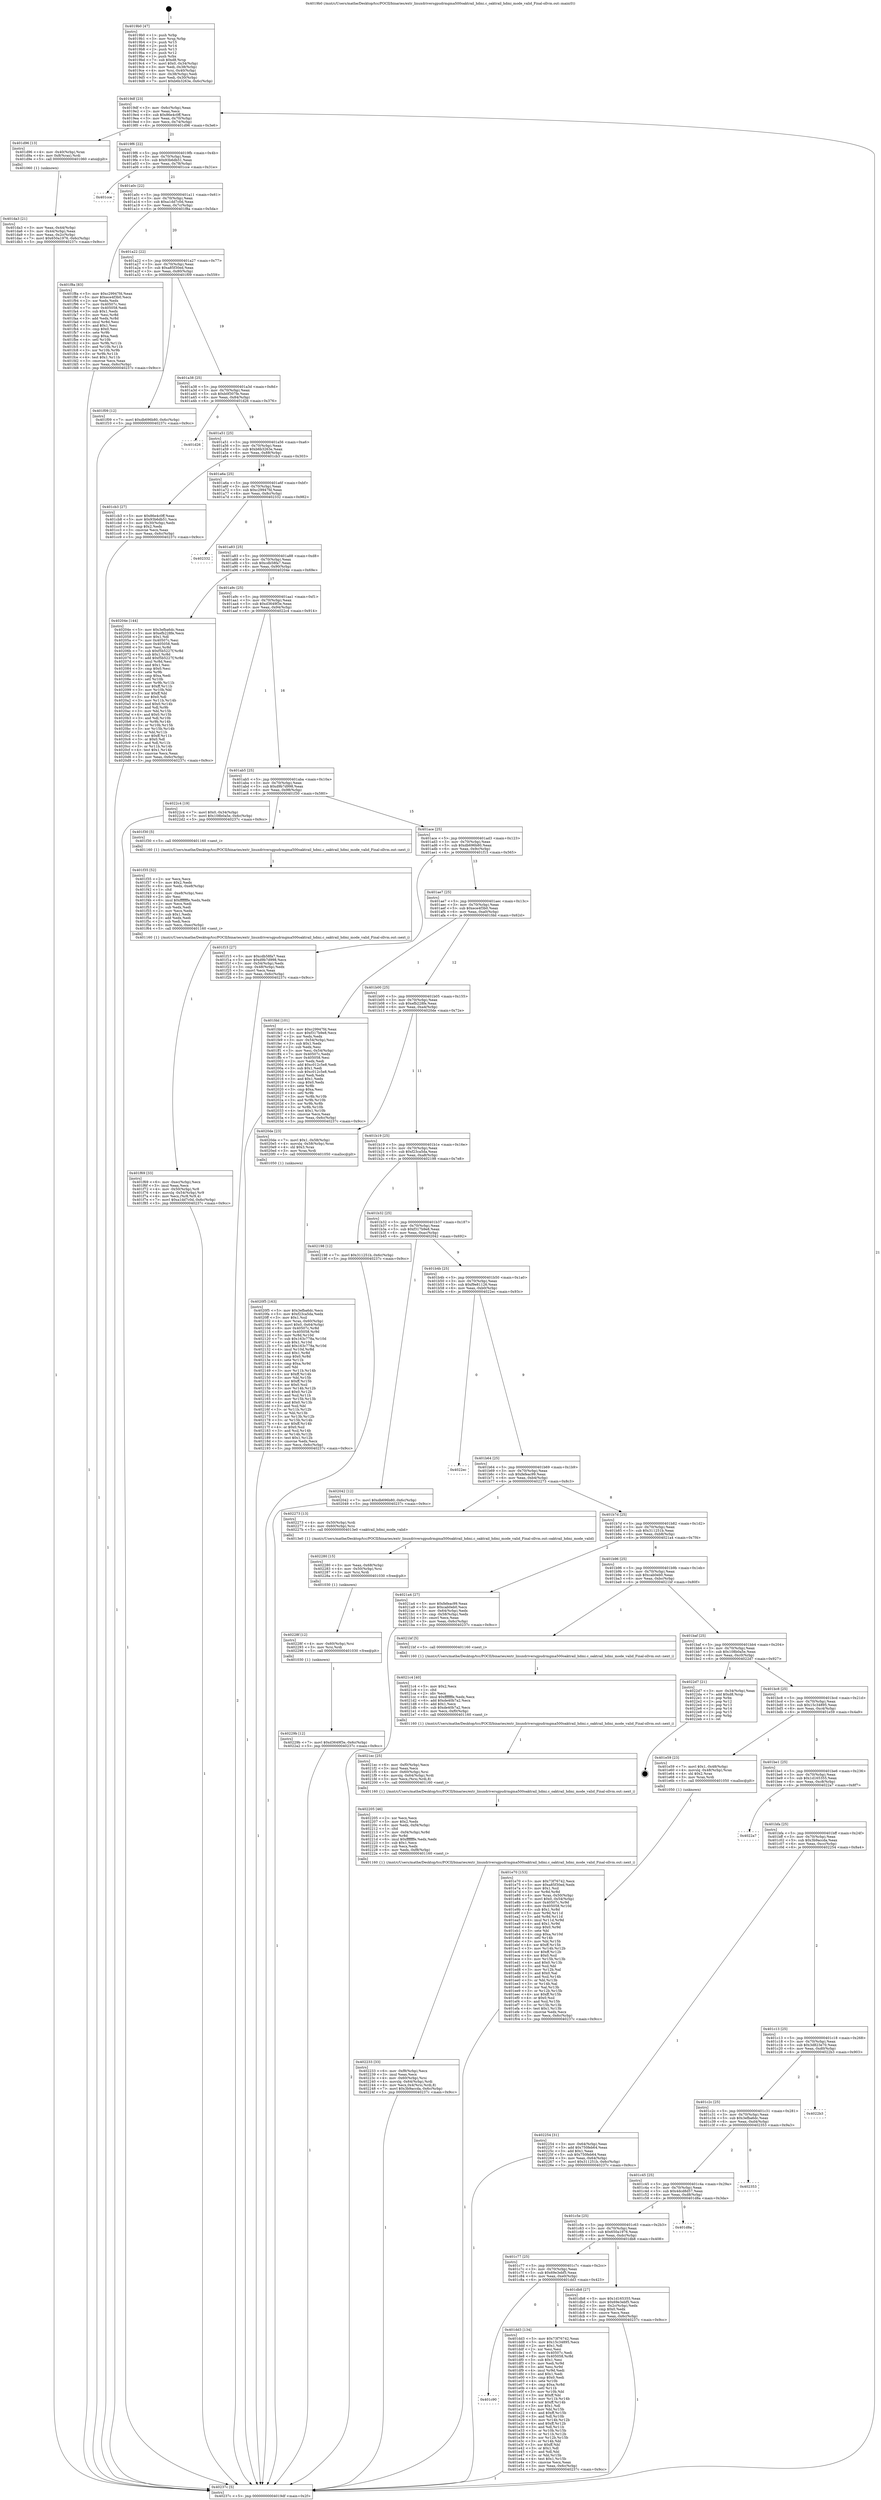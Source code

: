 digraph "0x4019b0" {
  label = "0x4019b0 (/mnt/c/Users/mathe/Desktop/tcc/POCII/binaries/extr_linuxdriversgpudrmgma500oaktrail_hdmi.c_oaktrail_hdmi_mode_valid_Final-ollvm.out::main(0))"
  labelloc = "t"
  node[shape=record]

  Entry [label="",width=0.3,height=0.3,shape=circle,fillcolor=black,style=filled]
  "0x4019df" [label="{
     0x4019df [23]\l
     | [instrs]\l
     &nbsp;&nbsp;0x4019df \<+3\>: mov -0x6c(%rbp),%eax\l
     &nbsp;&nbsp;0x4019e2 \<+2\>: mov %eax,%ecx\l
     &nbsp;&nbsp;0x4019e4 \<+6\>: sub $0x86e4c0ff,%ecx\l
     &nbsp;&nbsp;0x4019ea \<+3\>: mov %eax,-0x70(%rbp)\l
     &nbsp;&nbsp;0x4019ed \<+3\>: mov %ecx,-0x74(%rbp)\l
     &nbsp;&nbsp;0x4019f0 \<+6\>: je 0000000000401d96 \<main+0x3e6\>\l
  }"]
  "0x401d96" [label="{
     0x401d96 [13]\l
     | [instrs]\l
     &nbsp;&nbsp;0x401d96 \<+4\>: mov -0x40(%rbp),%rax\l
     &nbsp;&nbsp;0x401d9a \<+4\>: mov 0x8(%rax),%rdi\l
     &nbsp;&nbsp;0x401d9e \<+5\>: call 0000000000401060 \<atoi@plt\>\l
     | [calls]\l
     &nbsp;&nbsp;0x401060 \{1\} (unknown)\l
  }"]
  "0x4019f6" [label="{
     0x4019f6 [22]\l
     | [instrs]\l
     &nbsp;&nbsp;0x4019f6 \<+5\>: jmp 00000000004019fb \<main+0x4b\>\l
     &nbsp;&nbsp;0x4019fb \<+3\>: mov -0x70(%rbp),%eax\l
     &nbsp;&nbsp;0x4019fe \<+5\>: sub $0x93b6db51,%eax\l
     &nbsp;&nbsp;0x401a03 \<+3\>: mov %eax,-0x78(%rbp)\l
     &nbsp;&nbsp;0x401a06 \<+6\>: je 0000000000401cce \<main+0x31e\>\l
  }"]
  Exit [label="",width=0.3,height=0.3,shape=circle,fillcolor=black,style=filled,peripheries=2]
  "0x401cce" [label="{
     0x401cce\l
  }", style=dashed]
  "0x401a0c" [label="{
     0x401a0c [22]\l
     | [instrs]\l
     &nbsp;&nbsp;0x401a0c \<+5\>: jmp 0000000000401a11 \<main+0x61\>\l
     &nbsp;&nbsp;0x401a11 \<+3\>: mov -0x70(%rbp),%eax\l
     &nbsp;&nbsp;0x401a14 \<+5\>: sub $0xa1dd7c0d,%eax\l
     &nbsp;&nbsp;0x401a19 \<+3\>: mov %eax,-0x7c(%rbp)\l
     &nbsp;&nbsp;0x401a1c \<+6\>: je 0000000000401f8a \<main+0x5da\>\l
  }"]
  "0x40229b" [label="{
     0x40229b [12]\l
     | [instrs]\l
     &nbsp;&nbsp;0x40229b \<+7\>: movl $0xd3649f3e,-0x6c(%rbp)\l
     &nbsp;&nbsp;0x4022a2 \<+5\>: jmp 000000000040237c \<main+0x9cc\>\l
  }"]
  "0x401f8a" [label="{
     0x401f8a [83]\l
     | [instrs]\l
     &nbsp;&nbsp;0x401f8a \<+5\>: mov $0xc29947fd,%eax\l
     &nbsp;&nbsp;0x401f8f \<+5\>: mov $0xece4f3b0,%ecx\l
     &nbsp;&nbsp;0x401f94 \<+2\>: xor %edx,%edx\l
     &nbsp;&nbsp;0x401f96 \<+7\>: mov 0x40507c,%esi\l
     &nbsp;&nbsp;0x401f9d \<+7\>: mov 0x405058,%edi\l
     &nbsp;&nbsp;0x401fa4 \<+3\>: sub $0x1,%edx\l
     &nbsp;&nbsp;0x401fa7 \<+3\>: mov %esi,%r8d\l
     &nbsp;&nbsp;0x401faa \<+3\>: add %edx,%r8d\l
     &nbsp;&nbsp;0x401fad \<+4\>: imul %r8d,%esi\l
     &nbsp;&nbsp;0x401fb1 \<+3\>: and $0x1,%esi\l
     &nbsp;&nbsp;0x401fb4 \<+3\>: cmp $0x0,%esi\l
     &nbsp;&nbsp;0x401fb7 \<+4\>: sete %r9b\l
     &nbsp;&nbsp;0x401fbb \<+3\>: cmp $0xa,%edi\l
     &nbsp;&nbsp;0x401fbe \<+4\>: setl %r10b\l
     &nbsp;&nbsp;0x401fc2 \<+3\>: mov %r9b,%r11b\l
     &nbsp;&nbsp;0x401fc5 \<+3\>: and %r10b,%r11b\l
     &nbsp;&nbsp;0x401fc8 \<+3\>: xor %r10b,%r9b\l
     &nbsp;&nbsp;0x401fcb \<+3\>: or %r9b,%r11b\l
     &nbsp;&nbsp;0x401fce \<+4\>: test $0x1,%r11b\l
     &nbsp;&nbsp;0x401fd2 \<+3\>: cmovne %ecx,%eax\l
     &nbsp;&nbsp;0x401fd5 \<+3\>: mov %eax,-0x6c(%rbp)\l
     &nbsp;&nbsp;0x401fd8 \<+5\>: jmp 000000000040237c \<main+0x9cc\>\l
  }"]
  "0x401a22" [label="{
     0x401a22 [22]\l
     | [instrs]\l
     &nbsp;&nbsp;0x401a22 \<+5\>: jmp 0000000000401a27 \<main+0x77\>\l
     &nbsp;&nbsp;0x401a27 \<+3\>: mov -0x70(%rbp),%eax\l
     &nbsp;&nbsp;0x401a2a \<+5\>: sub $0xa85f30ed,%eax\l
     &nbsp;&nbsp;0x401a2f \<+3\>: mov %eax,-0x80(%rbp)\l
     &nbsp;&nbsp;0x401a32 \<+6\>: je 0000000000401f09 \<main+0x559\>\l
  }"]
  "0x40228f" [label="{
     0x40228f [12]\l
     | [instrs]\l
     &nbsp;&nbsp;0x40228f \<+4\>: mov -0x60(%rbp),%rsi\l
     &nbsp;&nbsp;0x402293 \<+3\>: mov %rsi,%rdi\l
     &nbsp;&nbsp;0x402296 \<+5\>: call 0000000000401030 \<free@plt\>\l
     | [calls]\l
     &nbsp;&nbsp;0x401030 \{1\} (unknown)\l
  }"]
  "0x401f09" [label="{
     0x401f09 [12]\l
     | [instrs]\l
     &nbsp;&nbsp;0x401f09 \<+7\>: movl $0xdb696b80,-0x6c(%rbp)\l
     &nbsp;&nbsp;0x401f10 \<+5\>: jmp 000000000040237c \<main+0x9cc\>\l
  }"]
  "0x401a38" [label="{
     0x401a38 [25]\l
     | [instrs]\l
     &nbsp;&nbsp;0x401a38 \<+5\>: jmp 0000000000401a3d \<main+0x8d\>\l
     &nbsp;&nbsp;0x401a3d \<+3\>: mov -0x70(%rbp),%eax\l
     &nbsp;&nbsp;0x401a40 \<+5\>: sub $0xb0f307fe,%eax\l
     &nbsp;&nbsp;0x401a45 \<+6\>: mov %eax,-0x84(%rbp)\l
     &nbsp;&nbsp;0x401a4b \<+6\>: je 0000000000401d26 \<main+0x376\>\l
  }"]
  "0x402280" [label="{
     0x402280 [15]\l
     | [instrs]\l
     &nbsp;&nbsp;0x402280 \<+3\>: mov %eax,-0x68(%rbp)\l
     &nbsp;&nbsp;0x402283 \<+4\>: mov -0x50(%rbp),%rsi\l
     &nbsp;&nbsp;0x402287 \<+3\>: mov %rsi,%rdi\l
     &nbsp;&nbsp;0x40228a \<+5\>: call 0000000000401030 \<free@plt\>\l
     | [calls]\l
     &nbsp;&nbsp;0x401030 \{1\} (unknown)\l
  }"]
  "0x401d26" [label="{
     0x401d26\l
  }", style=dashed]
  "0x401a51" [label="{
     0x401a51 [25]\l
     | [instrs]\l
     &nbsp;&nbsp;0x401a51 \<+5\>: jmp 0000000000401a56 \<main+0xa6\>\l
     &nbsp;&nbsp;0x401a56 \<+3\>: mov -0x70(%rbp),%eax\l
     &nbsp;&nbsp;0x401a59 \<+5\>: sub $0xb6b3263e,%eax\l
     &nbsp;&nbsp;0x401a5e \<+6\>: mov %eax,-0x88(%rbp)\l
     &nbsp;&nbsp;0x401a64 \<+6\>: je 0000000000401cb3 \<main+0x303\>\l
  }"]
  "0x402233" [label="{
     0x402233 [33]\l
     | [instrs]\l
     &nbsp;&nbsp;0x402233 \<+6\>: mov -0xf8(%rbp),%ecx\l
     &nbsp;&nbsp;0x402239 \<+3\>: imul %eax,%ecx\l
     &nbsp;&nbsp;0x40223c \<+4\>: mov -0x60(%rbp),%rsi\l
     &nbsp;&nbsp;0x402240 \<+4\>: movslq -0x64(%rbp),%rdi\l
     &nbsp;&nbsp;0x402244 \<+4\>: mov %ecx,0x4(%rsi,%rdi,8)\l
     &nbsp;&nbsp;0x402248 \<+7\>: movl $0x3b9accda,-0x6c(%rbp)\l
     &nbsp;&nbsp;0x40224f \<+5\>: jmp 000000000040237c \<main+0x9cc\>\l
  }"]
  "0x401cb3" [label="{
     0x401cb3 [27]\l
     | [instrs]\l
     &nbsp;&nbsp;0x401cb3 \<+5\>: mov $0x86e4c0ff,%eax\l
     &nbsp;&nbsp;0x401cb8 \<+5\>: mov $0x93b6db51,%ecx\l
     &nbsp;&nbsp;0x401cbd \<+3\>: mov -0x30(%rbp),%edx\l
     &nbsp;&nbsp;0x401cc0 \<+3\>: cmp $0x2,%edx\l
     &nbsp;&nbsp;0x401cc3 \<+3\>: cmovne %ecx,%eax\l
     &nbsp;&nbsp;0x401cc6 \<+3\>: mov %eax,-0x6c(%rbp)\l
     &nbsp;&nbsp;0x401cc9 \<+5\>: jmp 000000000040237c \<main+0x9cc\>\l
  }"]
  "0x401a6a" [label="{
     0x401a6a [25]\l
     | [instrs]\l
     &nbsp;&nbsp;0x401a6a \<+5\>: jmp 0000000000401a6f \<main+0xbf\>\l
     &nbsp;&nbsp;0x401a6f \<+3\>: mov -0x70(%rbp),%eax\l
     &nbsp;&nbsp;0x401a72 \<+5\>: sub $0xc29947fd,%eax\l
     &nbsp;&nbsp;0x401a77 \<+6\>: mov %eax,-0x8c(%rbp)\l
     &nbsp;&nbsp;0x401a7d \<+6\>: je 0000000000402332 \<main+0x982\>\l
  }"]
  "0x40237c" [label="{
     0x40237c [5]\l
     | [instrs]\l
     &nbsp;&nbsp;0x40237c \<+5\>: jmp 00000000004019df \<main+0x2f\>\l
  }"]
  "0x4019b0" [label="{
     0x4019b0 [47]\l
     | [instrs]\l
     &nbsp;&nbsp;0x4019b0 \<+1\>: push %rbp\l
     &nbsp;&nbsp;0x4019b1 \<+3\>: mov %rsp,%rbp\l
     &nbsp;&nbsp;0x4019b4 \<+2\>: push %r15\l
     &nbsp;&nbsp;0x4019b6 \<+2\>: push %r14\l
     &nbsp;&nbsp;0x4019b8 \<+2\>: push %r13\l
     &nbsp;&nbsp;0x4019ba \<+2\>: push %r12\l
     &nbsp;&nbsp;0x4019bc \<+1\>: push %rbx\l
     &nbsp;&nbsp;0x4019bd \<+7\>: sub $0xd8,%rsp\l
     &nbsp;&nbsp;0x4019c4 \<+7\>: movl $0x0,-0x34(%rbp)\l
     &nbsp;&nbsp;0x4019cb \<+3\>: mov %edi,-0x38(%rbp)\l
     &nbsp;&nbsp;0x4019ce \<+4\>: mov %rsi,-0x40(%rbp)\l
     &nbsp;&nbsp;0x4019d2 \<+3\>: mov -0x38(%rbp),%edi\l
     &nbsp;&nbsp;0x4019d5 \<+3\>: mov %edi,-0x30(%rbp)\l
     &nbsp;&nbsp;0x4019d8 \<+7\>: movl $0xb6b3263e,-0x6c(%rbp)\l
  }"]
  "0x401da3" [label="{
     0x401da3 [21]\l
     | [instrs]\l
     &nbsp;&nbsp;0x401da3 \<+3\>: mov %eax,-0x44(%rbp)\l
     &nbsp;&nbsp;0x401da6 \<+3\>: mov -0x44(%rbp),%eax\l
     &nbsp;&nbsp;0x401da9 \<+3\>: mov %eax,-0x2c(%rbp)\l
     &nbsp;&nbsp;0x401dac \<+7\>: movl $0x650a1976,-0x6c(%rbp)\l
     &nbsp;&nbsp;0x401db3 \<+5\>: jmp 000000000040237c \<main+0x9cc\>\l
  }"]
  "0x402205" [label="{
     0x402205 [46]\l
     | [instrs]\l
     &nbsp;&nbsp;0x402205 \<+2\>: xor %ecx,%ecx\l
     &nbsp;&nbsp;0x402207 \<+5\>: mov $0x2,%edx\l
     &nbsp;&nbsp;0x40220c \<+6\>: mov %edx,-0xf4(%rbp)\l
     &nbsp;&nbsp;0x402212 \<+1\>: cltd\l
     &nbsp;&nbsp;0x402213 \<+7\>: mov -0xf4(%rbp),%r8d\l
     &nbsp;&nbsp;0x40221a \<+3\>: idiv %r8d\l
     &nbsp;&nbsp;0x40221d \<+6\>: imul $0xfffffffe,%edx,%edx\l
     &nbsp;&nbsp;0x402223 \<+3\>: sub $0x1,%ecx\l
     &nbsp;&nbsp;0x402226 \<+2\>: sub %ecx,%edx\l
     &nbsp;&nbsp;0x402228 \<+6\>: mov %edx,-0xf8(%rbp)\l
     &nbsp;&nbsp;0x40222e \<+5\>: call 0000000000401160 \<next_i\>\l
     | [calls]\l
     &nbsp;&nbsp;0x401160 \{1\} (/mnt/c/Users/mathe/Desktop/tcc/POCII/binaries/extr_linuxdriversgpudrmgma500oaktrail_hdmi.c_oaktrail_hdmi_mode_valid_Final-ollvm.out::next_i)\l
  }"]
  "0x402332" [label="{
     0x402332\l
  }", style=dashed]
  "0x401a83" [label="{
     0x401a83 [25]\l
     | [instrs]\l
     &nbsp;&nbsp;0x401a83 \<+5\>: jmp 0000000000401a88 \<main+0xd8\>\l
     &nbsp;&nbsp;0x401a88 \<+3\>: mov -0x70(%rbp),%eax\l
     &nbsp;&nbsp;0x401a8b \<+5\>: sub $0xcdb58fa7,%eax\l
     &nbsp;&nbsp;0x401a90 \<+6\>: mov %eax,-0x90(%rbp)\l
     &nbsp;&nbsp;0x401a96 \<+6\>: je 000000000040204e \<main+0x69e\>\l
  }"]
  "0x4021ec" [label="{
     0x4021ec [25]\l
     | [instrs]\l
     &nbsp;&nbsp;0x4021ec \<+6\>: mov -0xf0(%rbp),%ecx\l
     &nbsp;&nbsp;0x4021f2 \<+3\>: imul %eax,%ecx\l
     &nbsp;&nbsp;0x4021f5 \<+4\>: mov -0x60(%rbp),%rsi\l
     &nbsp;&nbsp;0x4021f9 \<+4\>: movslq -0x64(%rbp),%rdi\l
     &nbsp;&nbsp;0x4021fd \<+3\>: mov %ecx,(%rsi,%rdi,8)\l
     &nbsp;&nbsp;0x402200 \<+5\>: call 0000000000401160 \<next_i\>\l
     | [calls]\l
     &nbsp;&nbsp;0x401160 \{1\} (/mnt/c/Users/mathe/Desktop/tcc/POCII/binaries/extr_linuxdriversgpudrmgma500oaktrail_hdmi.c_oaktrail_hdmi_mode_valid_Final-ollvm.out::next_i)\l
  }"]
  "0x40204e" [label="{
     0x40204e [144]\l
     | [instrs]\l
     &nbsp;&nbsp;0x40204e \<+5\>: mov $0x3efba6dc,%eax\l
     &nbsp;&nbsp;0x402053 \<+5\>: mov $0xefb228fe,%ecx\l
     &nbsp;&nbsp;0x402058 \<+2\>: mov $0x1,%dl\l
     &nbsp;&nbsp;0x40205a \<+7\>: mov 0x40507c,%esi\l
     &nbsp;&nbsp;0x402061 \<+7\>: mov 0x405058,%edi\l
     &nbsp;&nbsp;0x402068 \<+3\>: mov %esi,%r8d\l
     &nbsp;&nbsp;0x40206b \<+7\>: sub $0xf5b5227f,%r8d\l
     &nbsp;&nbsp;0x402072 \<+4\>: sub $0x1,%r8d\l
     &nbsp;&nbsp;0x402076 \<+7\>: add $0xf5b5227f,%r8d\l
     &nbsp;&nbsp;0x40207d \<+4\>: imul %r8d,%esi\l
     &nbsp;&nbsp;0x402081 \<+3\>: and $0x1,%esi\l
     &nbsp;&nbsp;0x402084 \<+3\>: cmp $0x0,%esi\l
     &nbsp;&nbsp;0x402087 \<+4\>: sete %r9b\l
     &nbsp;&nbsp;0x40208b \<+3\>: cmp $0xa,%edi\l
     &nbsp;&nbsp;0x40208e \<+4\>: setl %r10b\l
     &nbsp;&nbsp;0x402092 \<+3\>: mov %r9b,%r11b\l
     &nbsp;&nbsp;0x402095 \<+4\>: xor $0xff,%r11b\l
     &nbsp;&nbsp;0x402099 \<+3\>: mov %r10b,%bl\l
     &nbsp;&nbsp;0x40209c \<+3\>: xor $0xff,%bl\l
     &nbsp;&nbsp;0x40209f \<+3\>: xor $0x0,%dl\l
     &nbsp;&nbsp;0x4020a2 \<+3\>: mov %r11b,%r14b\l
     &nbsp;&nbsp;0x4020a5 \<+4\>: and $0x0,%r14b\l
     &nbsp;&nbsp;0x4020a9 \<+3\>: and %dl,%r9b\l
     &nbsp;&nbsp;0x4020ac \<+3\>: mov %bl,%r15b\l
     &nbsp;&nbsp;0x4020af \<+4\>: and $0x0,%r15b\l
     &nbsp;&nbsp;0x4020b3 \<+3\>: and %dl,%r10b\l
     &nbsp;&nbsp;0x4020b6 \<+3\>: or %r9b,%r14b\l
     &nbsp;&nbsp;0x4020b9 \<+3\>: or %r10b,%r15b\l
     &nbsp;&nbsp;0x4020bc \<+3\>: xor %r15b,%r14b\l
     &nbsp;&nbsp;0x4020bf \<+3\>: or %bl,%r11b\l
     &nbsp;&nbsp;0x4020c2 \<+4\>: xor $0xff,%r11b\l
     &nbsp;&nbsp;0x4020c6 \<+3\>: or $0x0,%dl\l
     &nbsp;&nbsp;0x4020c9 \<+3\>: and %dl,%r11b\l
     &nbsp;&nbsp;0x4020cc \<+3\>: or %r11b,%r14b\l
     &nbsp;&nbsp;0x4020cf \<+4\>: test $0x1,%r14b\l
     &nbsp;&nbsp;0x4020d3 \<+3\>: cmovne %ecx,%eax\l
     &nbsp;&nbsp;0x4020d6 \<+3\>: mov %eax,-0x6c(%rbp)\l
     &nbsp;&nbsp;0x4020d9 \<+5\>: jmp 000000000040237c \<main+0x9cc\>\l
  }"]
  "0x401a9c" [label="{
     0x401a9c [25]\l
     | [instrs]\l
     &nbsp;&nbsp;0x401a9c \<+5\>: jmp 0000000000401aa1 \<main+0xf1\>\l
     &nbsp;&nbsp;0x401aa1 \<+3\>: mov -0x70(%rbp),%eax\l
     &nbsp;&nbsp;0x401aa4 \<+5\>: sub $0xd3649f3e,%eax\l
     &nbsp;&nbsp;0x401aa9 \<+6\>: mov %eax,-0x94(%rbp)\l
     &nbsp;&nbsp;0x401aaf \<+6\>: je 00000000004022c4 \<main+0x914\>\l
  }"]
  "0x4021c4" [label="{
     0x4021c4 [40]\l
     | [instrs]\l
     &nbsp;&nbsp;0x4021c4 \<+5\>: mov $0x2,%ecx\l
     &nbsp;&nbsp;0x4021c9 \<+1\>: cltd\l
     &nbsp;&nbsp;0x4021ca \<+2\>: idiv %ecx\l
     &nbsp;&nbsp;0x4021cc \<+6\>: imul $0xfffffffe,%edx,%ecx\l
     &nbsp;&nbsp;0x4021d2 \<+6\>: add $0xde40b7a2,%ecx\l
     &nbsp;&nbsp;0x4021d8 \<+3\>: add $0x1,%ecx\l
     &nbsp;&nbsp;0x4021db \<+6\>: sub $0xde40b7a2,%ecx\l
     &nbsp;&nbsp;0x4021e1 \<+6\>: mov %ecx,-0xf0(%rbp)\l
     &nbsp;&nbsp;0x4021e7 \<+5\>: call 0000000000401160 \<next_i\>\l
     | [calls]\l
     &nbsp;&nbsp;0x401160 \{1\} (/mnt/c/Users/mathe/Desktop/tcc/POCII/binaries/extr_linuxdriversgpudrmgma500oaktrail_hdmi.c_oaktrail_hdmi_mode_valid_Final-ollvm.out::next_i)\l
  }"]
  "0x4022c4" [label="{
     0x4022c4 [19]\l
     | [instrs]\l
     &nbsp;&nbsp;0x4022c4 \<+7\>: movl $0x0,-0x34(%rbp)\l
     &nbsp;&nbsp;0x4022cb \<+7\>: movl $0x108b0a5e,-0x6c(%rbp)\l
     &nbsp;&nbsp;0x4022d2 \<+5\>: jmp 000000000040237c \<main+0x9cc\>\l
  }"]
  "0x401ab5" [label="{
     0x401ab5 [25]\l
     | [instrs]\l
     &nbsp;&nbsp;0x401ab5 \<+5\>: jmp 0000000000401aba \<main+0x10a\>\l
     &nbsp;&nbsp;0x401aba \<+3\>: mov -0x70(%rbp),%eax\l
     &nbsp;&nbsp;0x401abd \<+5\>: sub $0xd9b7d998,%eax\l
     &nbsp;&nbsp;0x401ac2 \<+6\>: mov %eax,-0x98(%rbp)\l
     &nbsp;&nbsp;0x401ac8 \<+6\>: je 0000000000401f30 \<main+0x580\>\l
  }"]
  "0x4020f5" [label="{
     0x4020f5 [163]\l
     | [instrs]\l
     &nbsp;&nbsp;0x4020f5 \<+5\>: mov $0x3efba6dc,%ecx\l
     &nbsp;&nbsp;0x4020fa \<+5\>: mov $0xf23ca5da,%edx\l
     &nbsp;&nbsp;0x4020ff \<+3\>: mov $0x1,%sil\l
     &nbsp;&nbsp;0x402102 \<+4\>: mov %rax,-0x60(%rbp)\l
     &nbsp;&nbsp;0x402106 \<+7\>: movl $0x0,-0x64(%rbp)\l
     &nbsp;&nbsp;0x40210d \<+8\>: mov 0x40507c,%r8d\l
     &nbsp;&nbsp;0x402115 \<+8\>: mov 0x405058,%r9d\l
     &nbsp;&nbsp;0x40211d \<+3\>: mov %r8d,%r10d\l
     &nbsp;&nbsp;0x402120 \<+7\>: sub $0x163c778a,%r10d\l
     &nbsp;&nbsp;0x402127 \<+4\>: sub $0x1,%r10d\l
     &nbsp;&nbsp;0x40212b \<+7\>: add $0x163c778a,%r10d\l
     &nbsp;&nbsp;0x402132 \<+4\>: imul %r10d,%r8d\l
     &nbsp;&nbsp;0x402136 \<+4\>: and $0x1,%r8d\l
     &nbsp;&nbsp;0x40213a \<+4\>: cmp $0x0,%r8d\l
     &nbsp;&nbsp;0x40213e \<+4\>: sete %r11b\l
     &nbsp;&nbsp;0x402142 \<+4\>: cmp $0xa,%r9d\l
     &nbsp;&nbsp;0x402146 \<+3\>: setl %bl\l
     &nbsp;&nbsp;0x402149 \<+3\>: mov %r11b,%r14b\l
     &nbsp;&nbsp;0x40214c \<+4\>: xor $0xff,%r14b\l
     &nbsp;&nbsp;0x402150 \<+3\>: mov %bl,%r15b\l
     &nbsp;&nbsp;0x402153 \<+4\>: xor $0xff,%r15b\l
     &nbsp;&nbsp;0x402157 \<+4\>: xor $0x0,%sil\l
     &nbsp;&nbsp;0x40215b \<+3\>: mov %r14b,%r12b\l
     &nbsp;&nbsp;0x40215e \<+4\>: and $0x0,%r12b\l
     &nbsp;&nbsp;0x402162 \<+3\>: and %sil,%r11b\l
     &nbsp;&nbsp;0x402165 \<+3\>: mov %r15b,%r13b\l
     &nbsp;&nbsp;0x402168 \<+4\>: and $0x0,%r13b\l
     &nbsp;&nbsp;0x40216c \<+3\>: and %sil,%bl\l
     &nbsp;&nbsp;0x40216f \<+3\>: or %r11b,%r12b\l
     &nbsp;&nbsp;0x402172 \<+3\>: or %bl,%r13b\l
     &nbsp;&nbsp;0x402175 \<+3\>: xor %r13b,%r12b\l
     &nbsp;&nbsp;0x402178 \<+3\>: or %r15b,%r14b\l
     &nbsp;&nbsp;0x40217b \<+4\>: xor $0xff,%r14b\l
     &nbsp;&nbsp;0x40217f \<+4\>: or $0x0,%sil\l
     &nbsp;&nbsp;0x402183 \<+3\>: and %sil,%r14b\l
     &nbsp;&nbsp;0x402186 \<+3\>: or %r14b,%r12b\l
     &nbsp;&nbsp;0x402189 \<+4\>: test $0x1,%r12b\l
     &nbsp;&nbsp;0x40218d \<+3\>: cmovne %edx,%ecx\l
     &nbsp;&nbsp;0x402190 \<+3\>: mov %ecx,-0x6c(%rbp)\l
     &nbsp;&nbsp;0x402193 \<+5\>: jmp 000000000040237c \<main+0x9cc\>\l
  }"]
  "0x401f30" [label="{
     0x401f30 [5]\l
     | [instrs]\l
     &nbsp;&nbsp;0x401f30 \<+5\>: call 0000000000401160 \<next_i\>\l
     | [calls]\l
     &nbsp;&nbsp;0x401160 \{1\} (/mnt/c/Users/mathe/Desktop/tcc/POCII/binaries/extr_linuxdriversgpudrmgma500oaktrail_hdmi.c_oaktrail_hdmi_mode_valid_Final-ollvm.out::next_i)\l
  }"]
  "0x401ace" [label="{
     0x401ace [25]\l
     | [instrs]\l
     &nbsp;&nbsp;0x401ace \<+5\>: jmp 0000000000401ad3 \<main+0x123\>\l
     &nbsp;&nbsp;0x401ad3 \<+3\>: mov -0x70(%rbp),%eax\l
     &nbsp;&nbsp;0x401ad6 \<+5\>: sub $0xdb696b80,%eax\l
     &nbsp;&nbsp;0x401adb \<+6\>: mov %eax,-0x9c(%rbp)\l
     &nbsp;&nbsp;0x401ae1 \<+6\>: je 0000000000401f15 \<main+0x565\>\l
  }"]
  "0x401f69" [label="{
     0x401f69 [33]\l
     | [instrs]\l
     &nbsp;&nbsp;0x401f69 \<+6\>: mov -0xec(%rbp),%ecx\l
     &nbsp;&nbsp;0x401f6f \<+3\>: imul %eax,%ecx\l
     &nbsp;&nbsp;0x401f72 \<+4\>: mov -0x50(%rbp),%r8\l
     &nbsp;&nbsp;0x401f76 \<+4\>: movslq -0x54(%rbp),%r9\l
     &nbsp;&nbsp;0x401f7a \<+4\>: mov %ecx,(%r8,%r9,4)\l
     &nbsp;&nbsp;0x401f7e \<+7\>: movl $0xa1dd7c0d,-0x6c(%rbp)\l
     &nbsp;&nbsp;0x401f85 \<+5\>: jmp 000000000040237c \<main+0x9cc\>\l
  }"]
  "0x401f15" [label="{
     0x401f15 [27]\l
     | [instrs]\l
     &nbsp;&nbsp;0x401f15 \<+5\>: mov $0xcdb58fa7,%eax\l
     &nbsp;&nbsp;0x401f1a \<+5\>: mov $0xd9b7d998,%ecx\l
     &nbsp;&nbsp;0x401f1f \<+3\>: mov -0x54(%rbp),%edx\l
     &nbsp;&nbsp;0x401f22 \<+3\>: cmp -0x48(%rbp),%edx\l
     &nbsp;&nbsp;0x401f25 \<+3\>: cmovl %ecx,%eax\l
     &nbsp;&nbsp;0x401f28 \<+3\>: mov %eax,-0x6c(%rbp)\l
     &nbsp;&nbsp;0x401f2b \<+5\>: jmp 000000000040237c \<main+0x9cc\>\l
  }"]
  "0x401ae7" [label="{
     0x401ae7 [25]\l
     | [instrs]\l
     &nbsp;&nbsp;0x401ae7 \<+5\>: jmp 0000000000401aec \<main+0x13c\>\l
     &nbsp;&nbsp;0x401aec \<+3\>: mov -0x70(%rbp),%eax\l
     &nbsp;&nbsp;0x401aef \<+5\>: sub $0xece4f3b0,%eax\l
     &nbsp;&nbsp;0x401af4 \<+6\>: mov %eax,-0xa0(%rbp)\l
     &nbsp;&nbsp;0x401afa \<+6\>: je 0000000000401fdd \<main+0x62d\>\l
  }"]
  "0x401f35" [label="{
     0x401f35 [52]\l
     | [instrs]\l
     &nbsp;&nbsp;0x401f35 \<+2\>: xor %ecx,%ecx\l
     &nbsp;&nbsp;0x401f37 \<+5\>: mov $0x2,%edx\l
     &nbsp;&nbsp;0x401f3c \<+6\>: mov %edx,-0xe8(%rbp)\l
     &nbsp;&nbsp;0x401f42 \<+1\>: cltd\l
     &nbsp;&nbsp;0x401f43 \<+6\>: mov -0xe8(%rbp),%esi\l
     &nbsp;&nbsp;0x401f49 \<+2\>: idiv %esi\l
     &nbsp;&nbsp;0x401f4b \<+6\>: imul $0xfffffffe,%edx,%edx\l
     &nbsp;&nbsp;0x401f51 \<+2\>: mov %ecx,%edi\l
     &nbsp;&nbsp;0x401f53 \<+2\>: sub %edx,%edi\l
     &nbsp;&nbsp;0x401f55 \<+2\>: mov %ecx,%edx\l
     &nbsp;&nbsp;0x401f57 \<+3\>: sub $0x1,%edx\l
     &nbsp;&nbsp;0x401f5a \<+2\>: add %edx,%edi\l
     &nbsp;&nbsp;0x401f5c \<+2\>: sub %edi,%ecx\l
     &nbsp;&nbsp;0x401f5e \<+6\>: mov %ecx,-0xec(%rbp)\l
     &nbsp;&nbsp;0x401f64 \<+5\>: call 0000000000401160 \<next_i\>\l
     | [calls]\l
     &nbsp;&nbsp;0x401160 \{1\} (/mnt/c/Users/mathe/Desktop/tcc/POCII/binaries/extr_linuxdriversgpudrmgma500oaktrail_hdmi.c_oaktrail_hdmi_mode_valid_Final-ollvm.out::next_i)\l
  }"]
  "0x401fdd" [label="{
     0x401fdd [101]\l
     | [instrs]\l
     &nbsp;&nbsp;0x401fdd \<+5\>: mov $0xc29947fd,%eax\l
     &nbsp;&nbsp;0x401fe2 \<+5\>: mov $0xf317b9e8,%ecx\l
     &nbsp;&nbsp;0x401fe7 \<+2\>: xor %edx,%edx\l
     &nbsp;&nbsp;0x401fe9 \<+3\>: mov -0x54(%rbp),%esi\l
     &nbsp;&nbsp;0x401fec \<+3\>: sub $0x1,%edx\l
     &nbsp;&nbsp;0x401fef \<+2\>: sub %edx,%esi\l
     &nbsp;&nbsp;0x401ff1 \<+3\>: mov %esi,-0x54(%rbp)\l
     &nbsp;&nbsp;0x401ff4 \<+7\>: mov 0x40507c,%edx\l
     &nbsp;&nbsp;0x401ffb \<+7\>: mov 0x405058,%esi\l
     &nbsp;&nbsp;0x402002 \<+2\>: mov %edx,%edi\l
     &nbsp;&nbsp;0x402004 \<+6\>: add $0xc012c5e8,%edi\l
     &nbsp;&nbsp;0x40200a \<+3\>: sub $0x1,%edi\l
     &nbsp;&nbsp;0x40200d \<+6\>: sub $0xc012c5e8,%edi\l
     &nbsp;&nbsp;0x402013 \<+3\>: imul %edi,%edx\l
     &nbsp;&nbsp;0x402016 \<+3\>: and $0x1,%edx\l
     &nbsp;&nbsp;0x402019 \<+3\>: cmp $0x0,%edx\l
     &nbsp;&nbsp;0x40201c \<+4\>: sete %r8b\l
     &nbsp;&nbsp;0x402020 \<+3\>: cmp $0xa,%esi\l
     &nbsp;&nbsp;0x402023 \<+4\>: setl %r9b\l
     &nbsp;&nbsp;0x402027 \<+3\>: mov %r8b,%r10b\l
     &nbsp;&nbsp;0x40202a \<+3\>: and %r9b,%r10b\l
     &nbsp;&nbsp;0x40202d \<+3\>: xor %r9b,%r8b\l
     &nbsp;&nbsp;0x402030 \<+3\>: or %r8b,%r10b\l
     &nbsp;&nbsp;0x402033 \<+4\>: test $0x1,%r10b\l
     &nbsp;&nbsp;0x402037 \<+3\>: cmovne %ecx,%eax\l
     &nbsp;&nbsp;0x40203a \<+3\>: mov %eax,-0x6c(%rbp)\l
     &nbsp;&nbsp;0x40203d \<+5\>: jmp 000000000040237c \<main+0x9cc\>\l
  }"]
  "0x401b00" [label="{
     0x401b00 [25]\l
     | [instrs]\l
     &nbsp;&nbsp;0x401b00 \<+5\>: jmp 0000000000401b05 \<main+0x155\>\l
     &nbsp;&nbsp;0x401b05 \<+3\>: mov -0x70(%rbp),%eax\l
     &nbsp;&nbsp;0x401b08 \<+5\>: sub $0xefb228fe,%eax\l
     &nbsp;&nbsp;0x401b0d \<+6\>: mov %eax,-0xa4(%rbp)\l
     &nbsp;&nbsp;0x401b13 \<+6\>: je 00000000004020de \<main+0x72e\>\l
  }"]
  "0x401e70" [label="{
     0x401e70 [153]\l
     | [instrs]\l
     &nbsp;&nbsp;0x401e70 \<+5\>: mov $0x73f76742,%ecx\l
     &nbsp;&nbsp;0x401e75 \<+5\>: mov $0xa85f30ed,%edx\l
     &nbsp;&nbsp;0x401e7a \<+3\>: mov $0x1,%sil\l
     &nbsp;&nbsp;0x401e7d \<+3\>: xor %r8d,%r8d\l
     &nbsp;&nbsp;0x401e80 \<+4\>: mov %rax,-0x50(%rbp)\l
     &nbsp;&nbsp;0x401e84 \<+7\>: movl $0x0,-0x54(%rbp)\l
     &nbsp;&nbsp;0x401e8b \<+8\>: mov 0x40507c,%r9d\l
     &nbsp;&nbsp;0x401e93 \<+8\>: mov 0x405058,%r10d\l
     &nbsp;&nbsp;0x401e9b \<+4\>: sub $0x1,%r8d\l
     &nbsp;&nbsp;0x401e9f \<+3\>: mov %r9d,%r11d\l
     &nbsp;&nbsp;0x401ea2 \<+3\>: add %r8d,%r11d\l
     &nbsp;&nbsp;0x401ea5 \<+4\>: imul %r11d,%r9d\l
     &nbsp;&nbsp;0x401ea9 \<+4\>: and $0x1,%r9d\l
     &nbsp;&nbsp;0x401ead \<+4\>: cmp $0x0,%r9d\l
     &nbsp;&nbsp;0x401eb1 \<+3\>: sete %bl\l
     &nbsp;&nbsp;0x401eb4 \<+4\>: cmp $0xa,%r10d\l
     &nbsp;&nbsp;0x401eb8 \<+4\>: setl %r14b\l
     &nbsp;&nbsp;0x401ebc \<+3\>: mov %bl,%r15b\l
     &nbsp;&nbsp;0x401ebf \<+4\>: xor $0xff,%r15b\l
     &nbsp;&nbsp;0x401ec3 \<+3\>: mov %r14b,%r12b\l
     &nbsp;&nbsp;0x401ec6 \<+4\>: xor $0xff,%r12b\l
     &nbsp;&nbsp;0x401eca \<+4\>: xor $0x0,%sil\l
     &nbsp;&nbsp;0x401ece \<+3\>: mov %r15b,%r13b\l
     &nbsp;&nbsp;0x401ed1 \<+4\>: and $0x0,%r13b\l
     &nbsp;&nbsp;0x401ed5 \<+3\>: and %sil,%bl\l
     &nbsp;&nbsp;0x401ed8 \<+3\>: mov %r12b,%al\l
     &nbsp;&nbsp;0x401edb \<+2\>: and $0x0,%al\l
     &nbsp;&nbsp;0x401edd \<+3\>: and %sil,%r14b\l
     &nbsp;&nbsp;0x401ee0 \<+3\>: or %bl,%r13b\l
     &nbsp;&nbsp;0x401ee3 \<+3\>: or %r14b,%al\l
     &nbsp;&nbsp;0x401ee6 \<+3\>: xor %al,%r13b\l
     &nbsp;&nbsp;0x401ee9 \<+3\>: or %r12b,%r15b\l
     &nbsp;&nbsp;0x401eec \<+4\>: xor $0xff,%r15b\l
     &nbsp;&nbsp;0x401ef0 \<+4\>: or $0x0,%sil\l
     &nbsp;&nbsp;0x401ef4 \<+3\>: and %sil,%r15b\l
     &nbsp;&nbsp;0x401ef7 \<+3\>: or %r15b,%r13b\l
     &nbsp;&nbsp;0x401efa \<+4\>: test $0x1,%r13b\l
     &nbsp;&nbsp;0x401efe \<+3\>: cmovne %edx,%ecx\l
     &nbsp;&nbsp;0x401f01 \<+3\>: mov %ecx,-0x6c(%rbp)\l
     &nbsp;&nbsp;0x401f04 \<+5\>: jmp 000000000040237c \<main+0x9cc\>\l
  }"]
  "0x4020de" [label="{
     0x4020de [23]\l
     | [instrs]\l
     &nbsp;&nbsp;0x4020de \<+7\>: movl $0x1,-0x58(%rbp)\l
     &nbsp;&nbsp;0x4020e5 \<+4\>: movslq -0x58(%rbp),%rax\l
     &nbsp;&nbsp;0x4020e9 \<+4\>: shl $0x3,%rax\l
     &nbsp;&nbsp;0x4020ed \<+3\>: mov %rax,%rdi\l
     &nbsp;&nbsp;0x4020f0 \<+5\>: call 0000000000401050 \<malloc@plt\>\l
     | [calls]\l
     &nbsp;&nbsp;0x401050 \{1\} (unknown)\l
  }"]
  "0x401b19" [label="{
     0x401b19 [25]\l
     | [instrs]\l
     &nbsp;&nbsp;0x401b19 \<+5\>: jmp 0000000000401b1e \<main+0x16e\>\l
     &nbsp;&nbsp;0x401b1e \<+3\>: mov -0x70(%rbp),%eax\l
     &nbsp;&nbsp;0x401b21 \<+5\>: sub $0xf23ca5da,%eax\l
     &nbsp;&nbsp;0x401b26 \<+6\>: mov %eax,-0xa8(%rbp)\l
     &nbsp;&nbsp;0x401b2c \<+6\>: je 0000000000402198 \<main+0x7e8\>\l
  }"]
  "0x401c90" [label="{
     0x401c90\l
  }", style=dashed]
  "0x402198" [label="{
     0x402198 [12]\l
     | [instrs]\l
     &nbsp;&nbsp;0x402198 \<+7\>: movl $0x311251b,-0x6c(%rbp)\l
     &nbsp;&nbsp;0x40219f \<+5\>: jmp 000000000040237c \<main+0x9cc\>\l
  }"]
  "0x401b32" [label="{
     0x401b32 [25]\l
     | [instrs]\l
     &nbsp;&nbsp;0x401b32 \<+5\>: jmp 0000000000401b37 \<main+0x187\>\l
     &nbsp;&nbsp;0x401b37 \<+3\>: mov -0x70(%rbp),%eax\l
     &nbsp;&nbsp;0x401b3a \<+5\>: sub $0xf317b9e8,%eax\l
     &nbsp;&nbsp;0x401b3f \<+6\>: mov %eax,-0xac(%rbp)\l
     &nbsp;&nbsp;0x401b45 \<+6\>: je 0000000000402042 \<main+0x692\>\l
  }"]
  "0x401dd3" [label="{
     0x401dd3 [134]\l
     | [instrs]\l
     &nbsp;&nbsp;0x401dd3 \<+5\>: mov $0x73f76742,%eax\l
     &nbsp;&nbsp;0x401dd8 \<+5\>: mov $0x15c34895,%ecx\l
     &nbsp;&nbsp;0x401ddd \<+2\>: mov $0x1,%dl\l
     &nbsp;&nbsp;0x401ddf \<+2\>: xor %esi,%esi\l
     &nbsp;&nbsp;0x401de1 \<+7\>: mov 0x40507c,%edi\l
     &nbsp;&nbsp;0x401de8 \<+8\>: mov 0x405058,%r8d\l
     &nbsp;&nbsp;0x401df0 \<+3\>: sub $0x1,%esi\l
     &nbsp;&nbsp;0x401df3 \<+3\>: mov %edi,%r9d\l
     &nbsp;&nbsp;0x401df6 \<+3\>: add %esi,%r9d\l
     &nbsp;&nbsp;0x401df9 \<+4\>: imul %r9d,%edi\l
     &nbsp;&nbsp;0x401dfd \<+3\>: and $0x1,%edi\l
     &nbsp;&nbsp;0x401e00 \<+3\>: cmp $0x0,%edi\l
     &nbsp;&nbsp;0x401e03 \<+4\>: sete %r10b\l
     &nbsp;&nbsp;0x401e07 \<+4\>: cmp $0xa,%r8d\l
     &nbsp;&nbsp;0x401e0b \<+4\>: setl %r11b\l
     &nbsp;&nbsp;0x401e0f \<+3\>: mov %r10b,%bl\l
     &nbsp;&nbsp;0x401e12 \<+3\>: xor $0xff,%bl\l
     &nbsp;&nbsp;0x401e15 \<+3\>: mov %r11b,%r14b\l
     &nbsp;&nbsp;0x401e18 \<+4\>: xor $0xff,%r14b\l
     &nbsp;&nbsp;0x401e1c \<+3\>: xor $0x1,%dl\l
     &nbsp;&nbsp;0x401e1f \<+3\>: mov %bl,%r15b\l
     &nbsp;&nbsp;0x401e22 \<+4\>: and $0xff,%r15b\l
     &nbsp;&nbsp;0x401e26 \<+3\>: and %dl,%r10b\l
     &nbsp;&nbsp;0x401e29 \<+3\>: mov %r14b,%r12b\l
     &nbsp;&nbsp;0x401e2c \<+4\>: and $0xff,%r12b\l
     &nbsp;&nbsp;0x401e30 \<+3\>: and %dl,%r11b\l
     &nbsp;&nbsp;0x401e33 \<+3\>: or %r10b,%r15b\l
     &nbsp;&nbsp;0x401e36 \<+3\>: or %r11b,%r12b\l
     &nbsp;&nbsp;0x401e39 \<+3\>: xor %r12b,%r15b\l
     &nbsp;&nbsp;0x401e3c \<+3\>: or %r14b,%bl\l
     &nbsp;&nbsp;0x401e3f \<+3\>: xor $0xff,%bl\l
     &nbsp;&nbsp;0x401e42 \<+3\>: or $0x1,%dl\l
     &nbsp;&nbsp;0x401e45 \<+2\>: and %dl,%bl\l
     &nbsp;&nbsp;0x401e47 \<+3\>: or %bl,%r15b\l
     &nbsp;&nbsp;0x401e4a \<+4\>: test $0x1,%r15b\l
     &nbsp;&nbsp;0x401e4e \<+3\>: cmovne %ecx,%eax\l
     &nbsp;&nbsp;0x401e51 \<+3\>: mov %eax,-0x6c(%rbp)\l
     &nbsp;&nbsp;0x401e54 \<+5\>: jmp 000000000040237c \<main+0x9cc\>\l
  }"]
  "0x402042" [label="{
     0x402042 [12]\l
     | [instrs]\l
     &nbsp;&nbsp;0x402042 \<+7\>: movl $0xdb696b80,-0x6c(%rbp)\l
     &nbsp;&nbsp;0x402049 \<+5\>: jmp 000000000040237c \<main+0x9cc\>\l
  }"]
  "0x401b4b" [label="{
     0x401b4b [25]\l
     | [instrs]\l
     &nbsp;&nbsp;0x401b4b \<+5\>: jmp 0000000000401b50 \<main+0x1a0\>\l
     &nbsp;&nbsp;0x401b50 \<+3\>: mov -0x70(%rbp),%eax\l
     &nbsp;&nbsp;0x401b53 \<+5\>: sub $0xf9e81126,%eax\l
     &nbsp;&nbsp;0x401b58 \<+6\>: mov %eax,-0xb0(%rbp)\l
     &nbsp;&nbsp;0x401b5e \<+6\>: je 00000000004022ec \<main+0x93c\>\l
  }"]
  "0x401c77" [label="{
     0x401c77 [25]\l
     | [instrs]\l
     &nbsp;&nbsp;0x401c77 \<+5\>: jmp 0000000000401c7c \<main+0x2cc\>\l
     &nbsp;&nbsp;0x401c7c \<+3\>: mov -0x70(%rbp),%eax\l
     &nbsp;&nbsp;0x401c7f \<+5\>: sub $0x69e3ebf5,%eax\l
     &nbsp;&nbsp;0x401c84 \<+6\>: mov %eax,-0xe0(%rbp)\l
     &nbsp;&nbsp;0x401c8a \<+6\>: je 0000000000401dd3 \<main+0x423\>\l
  }"]
  "0x4022ec" [label="{
     0x4022ec\l
  }", style=dashed]
  "0x401b64" [label="{
     0x401b64 [25]\l
     | [instrs]\l
     &nbsp;&nbsp;0x401b64 \<+5\>: jmp 0000000000401b69 \<main+0x1b9\>\l
     &nbsp;&nbsp;0x401b69 \<+3\>: mov -0x70(%rbp),%eax\l
     &nbsp;&nbsp;0x401b6c \<+5\>: sub $0xfefeac99,%eax\l
     &nbsp;&nbsp;0x401b71 \<+6\>: mov %eax,-0xb4(%rbp)\l
     &nbsp;&nbsp;0x401b77 \<+6\>: je 0000000000402273 \<main+0x8c3\>\l
  }"]
  "0x401db8" [label="{
     0x401db8 [27]\l
     | [instrs]\l
     &nbsp;&nbsp;0x401db8 \<+5\>: mov $0x1d165355,%eax\l
     &nbsp;&nbsp;0x401dbd \<+5\>: mov $0x69e3ebf5,%ecx\l
     &nbsp;&nbsp;0x401dc2 \<+3\>: mov -0x2c(%rbp),%edx\l
     &nbsp;&nbsp;0x401dc5 \<+3\>: cmp $0x0,%edx\l
     &nbsp;&nbsp;0x401dc8 \<+3\>: cmove %ecx,%eax\l
     &nbsp;&nbsp;0x401dcb \<+3\>: mov %eax,-0x6c(%rbp)\l
     &nbsp;&nbsp;0x401dce \<+5\>: jmp 000000000040237c \<main+0x9cc\>\l
  }"]
  "0x402273" [label="{
     0x402273 [13]\l
     | [instrs]\l
     &nbsp;&nbsp;0x402273 \<+4\>: mov -0x50(%rbp),%rdi\l
     &nbsp;&nbsp;0x402277 \<+4\>: mov -0x60(%rbp),%rsi\l
     &nbsp;&nbsp;0x40227b \<+5\>: call 00000000004013e0 \<oaktrail_hdmi_mode_valid\>\l
     | [calls]\l
     &nbsp;&nbsp;0x4013e0 \{1\} (/mnt/c/Users/mathe/Desktop/tcc/POCII/binaries/extr_linuxdriversgpudrmgma500oaktrail_hdmi.c_oaktrail_hdmi_mode_valid_Final-ollvm.out::oaktrail_hdmi_mode_valid)\l
  }"]
  "0x401b7d" [label="{
     0x401b7d [25]\l
     | [instrs]\l
     &nbsp;&nbsp;0x401b7d \<+5\>: jmp 0000000000401b82 \<main+0x1d2\>\l
     &nbsp;&nbsp;0x401b82 \<+3\>: mov -0x70(%rbp),%eax\l
     &nbsp;&nbsp;0x401b85 \<+5\>: sub $0x311251b,%eax\l
     &nbsp;&nbsp;0x401b8a \<+6\>: mov %eax,-0xb8(%rbp)\l
     &nbsp;&nbsp;0x401b90 \<+6\>: je 00000000004021a4 \<main+0x7f4\>\l
  }"]
  "0x401c5e" [label="{
     0x401c5e [25]\l
     | [instrs]\l
     &nbsp;&nbsp;0x401c5e \<+5\>: jmp 0000000000401c63 \<main+0x2b3\>\l
     &nbsp;&nbsp;0x401c63 \<+3\>: mov -0x70(%rbp),%eax\l
     &nbsp;&nbsp;0x401c66 \<+5\>: sub $0x650a1976,%eax\l
     &nbsp;&nbsp;0x401c6b \<+6\>: mov %eax,-0xdc(%rbp)\l
     &nbsp;&nbsp;0x401c71 \<+6\>: je 0000000000401db8 \<main+0x408\>\l
  }"]
  "0x4021a4" [label="{
     0x4021a4 [27]\l
     | [instrs]\l
     &nbsp;&nbsp;0x4021a4 \<+5\>: mov $0xfefeac99,%eax\l
     &nbsp;&nbsp;0x4021a9 \<+5\>: mov $0xcab0eb0,%ecx\l
     &nbsp;&nbsp;0x4021ae \<+3\>: mov -0x64(%rbp),%edx\l
     &nbsp;&nbsp;0x4021b1 \<+3\>: cmp -0x58(%rbp),%edx\l
     &nbsp;&nbsp;0x4021b4 \<+3\>: cmovl %ecx,%eax\l
     &nbsp;&nbsp;0x4021b7 \<+3\>: mov %eax,-0x6c(%rbp)\l
     &nbsp;&nbsp;0x4021ba \<+5\>: jmp 000000000040237c \<main+0x9cc\>\l
  }"]
  "0x401b96" [label="{
     0x401b96 [25]\l
     | [instrs]\l
     &nbsp;&nbsp;0x401b96 \<+5\>: jmp 0000000000401b9b \<main+0x1eb\>\l
     &nbsp;&nbsp;0x401b9b \<+3\>: mov -0x70(%rbp),%eax\l
     &nbsp;&nbsp;0x401b9e \<+5\>: sub $0xcab0eb0,%eax\l
     &nbsp;&nbsp;0x401ba3 \<+6\>: mov %eax,-0xbc(%rbp)\l
     &nbsp;&nbsp;0x401ba9 \<+6\>: je 00000000004021bf \<main+0x80f\>\l
  }"]
  "0x401d8a" [label="{
     0x401d8a\l
  }", style=dashed]
  "0x4021bf" [label="{
     0x4021bf [5]\l
     | [instrs]\l
     &nbsp;&nbsp;0x4021bf \<+5\>: call 0000000000401160 \<next_i\>\l
     | [calls]\l
     &nbsp;&nbsp;0x401160 \{1\} (/mnt/c/Users/mathe/Desktop/tcc/POCII/binaries/extr_linuxdriversgpudrmgma500oaktrail_hdmi.c_oaktrail_hdmi_mode_valid_Final-ollvm.out::next_i)\l
  }"]
  "0x401baf" [label="{
     0x401baf [25]\l
     | [instrs]\l
     &nbsp;&nbsp;0x401baf \<+5\>: jmp 0000000000401bb4 \<main+0x204\>\l
     &nbsp;&nbsp;0x401bb4 \<+3\>: mov -0x70(%rbp),%eax\l
     &nbsp;&nbsp;0x401bb7 \<+5\>: sub $0x108b0a5e,%eax\l
     &nbsp;&nbsp;0x401bbc \<+6\>: mov %eax,-0xc0(%rbp)\l
     &nbsp;&nbsp;0x401bc2 \<+6\>: je 00000000004022d7 \<main+0x927\>\l
  }"]
  "0x401c45" [label="{
     0x401c45 [25]\l
     | [instrs]\l
     &nbsp;&nbsp;0x401c45 \<+5\>: jmp 0000000000401c4a \<main+0x29a\>\l
     &nbsp;&nbsp;0x401c4a \<+3\>: mov -0x70(%rbp),%eax\l
     &nbsp;&nbsp;0x401c4d \<+5\>: sub $0x4dcd8d57,%eax\l
     &nbsp;&nbsp;0x401c52 \<+6\>: mov %eax,-0xd8(%rbp)\l
     &nbsp;&nbsp;0x401c58 \<+6\>: je 0000000000401d8a \<main+0x3da\>\l
  }"]
  "0x4022d7" [label="{
     0x4022d7 [21]\l
     | [instrs]\l
     &nbsp;&nbsp;0x4022d7 \<+3\>: mov -0x34(%rbp),%eax\l
     &nbsp;&nbsp;0x4022da \<+7\>: add $0xd8,%rsp\l
     &nbsp;&nbsp;0x4022e1 \<+1\>: pop %rbx\l
     &nbsp;&nbsp;0x4022e2 \<+2\>: pop %r12\l
     &nbsp;&nbsp;0x4022e4 \<+2\>: pop %r13\l
     &nbsp;&nbsp;0x4022e6 \<+2\>: pop %r14\l
     &nbsp;&nbsp;0x4022e8 \<+2\>: pop %r15\l
     &nbsp;&nbsp;0x4022ea \<+1\>: pop %rbp\l
     &nbsp;&nbsp;0x4022eb \<+1\>: ret\l
  }"]
  "0x401bc8" [label="{
     0x401bc8 [25]\l
     | [instrs]\l
     &nbsp;&nbsp;0x401bc8 \<+5\>: jmp 0000000000401bcd \<main+0x21d\>\l
     &nbsp;&nbsp;0x401bcd \<+3\>: mov -0x70(%rbp),%eax\l
     &nbsp;&nbsp;0x401bd0 \<+5\>: sub $0x15c34895,%eax\l
     &nbsp;&nbsp;0x401bd5 \<+6\>: mov %eax,-0xc4(%rbp)\l
     &nbsp;&nbsp;0x401bdb \<+6\>: je 0000000000401e59 \<main+0x4a9\>\l
  }"]
  "0x402353" [label="{
     0x402353\l
  }", style=dashed]
  "0x401e59" [label="{
     0x401e59 [23]\l
     | [instrs]\l
     &nbsp;&nbsp;0x401e59 \<+7\>: movl $0x1,-0x48(%rbp)\l
     &nbsp;&nbsp;0x401e60 \<+4\>: movslq -0x48(%rbp),%rax\l
     &nbsp;&nbsp;0x401e64 \<+4\>: shl $0x2,%rax\l
     &nbsp;&nbsp;0x401e68 \<+3\>: mov %rax,%rdi\l
     &nbsp;&nbsp;0x401e6b \<+5\>: call 0000000000401050 \<malloc@plt\>\l
     | [calls]\l
     &nbsp;&nbsp;0x401050 \{1\} (unknown)\l
  }"]
  "0x401be1" [label="{
     0x401be1 [25]\l
     | [instrs]\l
     &nbsp;&nbsp;0x401be1 \<+5\>: jmp 0000000000401be6 \<main+0x236\>\l
     &nbsp;&nbsp;0x401be6 \<+3\>: mov -0x70(%rbp),%eax\l
     &nbsp;&nbsp;0x401be9 \<+5\>: sub $0x1d165355,%eax\l
     &nbsp;&nbsp;0x401bee \<+6\>: mov %eax,-0xc8(%rbp)\l
     &nbsp;&nbsp;0x401bf4 \<+6\>: je 00000000004022a7 \<main+0x8f7\>\l
  }"]
  "0x401c2c" [label="{
     0x401c2c [25]\l
     | [instrs]\l
     &nbsp;&nbsp;0x401c2c \<+5\>: jmp 0000000000401c31 \<main+0x281\>\l
     &nbsp;&nbsp;0x401c31 \<+3\>: mov -0x70(%rbp),%eax\l
     &nbsp;&nbsp;0x401c34 \<+5\>: sub $0x3efba6dc,%eax\l
     &nbsp;&nbsp;0x401c39 \<+6\>: mov %eax,-0xd4(%rbp)\l
     &nbsp;&nbsp;0x401c3f \<+6\>: je 0000000000402353 \<main+0x9a3\>\l
  }"]
  "0x4022a7" [label="{
     0x4022a7\l
  }", style=dashed]
  "0x401bfa" [label="{
     0x401bfa [25]\l
     | [instrs]\l
     &nbsp;&nbsp;0x401bfa \<+5\>: jmp 0000000000401bff \<main+0x24f\>\l
     &nbsp;&nbsp;0x401bff \<+3\>: mov -0x70(%rbp),%eax\l
     &nbsp;&nbsp;0x401c02 \<+5\>: sub $0x3b9accda,%eax\l
     &nbsp;&nbsp;0x401c07 \<+6\>: mov %eax,-0xcc(%rbp)\l
     &nbsp;&nbsp;0x401c0d \<+6\>: je 0000000000402254 \<main+0x8a4\>\l
  }"]
  "0x4022b3" [label="{
     0x4022b3\l
  }", style=dashed]
  "0x402254" [label="{
     0x402254 [31]\l
     | [instrs]\l
     &nbsp;&nbsp;0x402254 \<+3\>: mov -0x64(%rbp),%eax\l
     &nbsp;&nbsp;0x402257 \<+5\>: add $0x750feb64,%eax\l
     &nbsp;&nbsp;0x40225c \<+3\>: add $0x1,%eax\l
     &nbsp;&nbsp;0x40225f \<+5\>: sub $0x750feb64,%eax\l
     &nbsp;&nbsp;0x402264 \<+3\>: mov %eax,-0x64(%rbp)\l
     &nbsp;&nbsp;0x402267 \<+7\>: movl $0x311251b,-0x6c(%rbp)\l
     &nbsp;&nbsp;0x40226e \<+5\>: jmp 000000000040237c \<main+0x9cc\>\l
  }"]
  "0x401c13" [label="{
     0x401c13 [25]\l
     | [instrs]\l
     &nbsp;&nbsp;0x401c13 \<+5\>: jmp 0000000000401c18 \<main+0x268\>\l
     &nbsp;&nbsp;0x401c18 \<+3\>: mov -0x70(%rbp),%eax\l
     &nbsp;&nbsp;0x401c1b \<+5\>: sub $0x3d823e70,%eax\l
     &nbsp;&nbsp;0x401c20 \<+6\>: mov %eax,-0xd0(%rbp)\l
     &nbsp;&nbsp;0x401c26 \<+6\>: je 00000000004022b3 \<main+0x903\>\l
  }"]
  Entry -> "0x4019b0" [label=" 1"]
  "0x4019df" -> "0x401d96" [label=" 1"]
  "0x4019df" -> "0x4019f6" [label=" 21"]
  "0x4022d7" -> Exit [label=" 1"]
  "0x4019f6" -> "0x401cce" [label=" 0"]
  "0x4019f6" -> "0x401a0c" [label=" 21"]
  "0x4022c4" -> "0x40237c" [label=" 1"]
  "0x401a0c" -> "0x401f8a" [label=" 1"]
  "0x401a0c" -> "0x401a22" [label=" 20"]
  "0x40229b" -> "0x40237c" [label=" 1"]
  "0x401a22" -> "0x401f09" [label=" 1"]
  "0x401a22" -> "0x401a38" [label=" 19"]
  "0x40228f" -> "0x40229b" [label=" 1"]
  "0x401a38" -> "0x401d26" [label=" 0"]
  "0x401a38" -> "0x401a51" [label=" 19"]
  "0x402280" -> "0x40228f" [label=" 1"]
  "0x401a51" -> "0x401cb3" [label=" 1"]
  "0x401a51" -> "0x401a6a" [label=" 18"]
  "0x401cb3" -> "0x40237c" [label=" 1"]
  "0x4019b0" -> "0x4019df" [label=" 1"]
  "0x40237c" -> "0x4019df" [label=" 21"]
  "0x401d96" -> "0x401da3" [label=" 1"]
  "0x401da3" -> "0x40237c" [label=" 1"]
  "0x402273" -> "0x402280" [label=" 1"]
  "0x401a6a" -> "0x402332" [label=" 0"]
  "0x401a6a" -> "0x401a83" [label=" 18"]
  "0x402254" -> "0x40237c" [label=" 1"]
  "0x401a83" -> "0x40204e" [label=" 1"]
  "0x401a83" -> "0x401a9c" [label=" 17"]
  "0x402233" -> "0x40237c" [label=" 1"]
  "0x401a9c" -> "0x4022c4" [label=" 1"]
  "0x401a9c" -> "0x401ab5" [label=" 16"]
  "0x402205" -> "0x402233" [label=" 1"]
  "0x401ab5" -> "0x401f30" [label=" 1"]
  "0x401ab5" -> "0x401ace" [label=" 15"]
  "0x4021ec" -> "0x402205" [label=" 1"]
  "0x401ace" -> "0x401f15" [label=" 2"]
  "0x401ace" -> "0x401ae7" [label=" 13"]
  "0x4021c4" -> "0x4021ec" [label=" 1"]
  "0x401ae7" -> "0x401fdd" [label=" 1"]
  "0x401ae7" -> "0x401b00" [label=" 12"]
  "0x4021bf" -> "0x4021c4" [label=" 1"]
  "0x401b00" -> "0x4020de" [label=" 1"]
  "0x401b00" -> "0x401b19" [label=" 11"]
  "0x4021a4" -> "0x40237c" [label=" 2"]
  "0x401b19" -> "0x402198" [label=" 1"]
  "0x401b19" -> "0x401b32" [label=" 10"]
  "0x402198" -> "0x40237c" [label=" 1"]
  "0x401b32" -> "0x402042" [label=" 1"]
  "0x401b32" -> "0x401b4b" [label=" 9"]
  "0x4020f5" -> "0x40237c" [label=" 1"]
  "0x401b4b" -> "0x4022ec" [label=" 0"]
  "0x401b4b" -> "0x401b64" [label=" 9"]
  "0x40204e" -> "0x40237c" [label=" 1"]
  "0x401b64" -> "0x402273" [label=" 1"]
  "0x401b64" -> "0x401b7d" [label=" 8"]
  "0x402042" -> "0x40237c" [label=" 1"]
  "0x401b7d" -> "0x4021a4" [label=" 2"]
  "0x401b7d" -> "0x401b96" [label=" 6"]
  "0x401f8a" -> "0x40237c" [label=" 1"]
  "0x401b96" -> "0x4021bf" [label=" 1"]
  "0x401b96" -> "0x401baf" [label=" 5"]
  "0x401f69" -> "0x40237c" [label=" 1"]
  "0x401baf" -> "0x4022d7" [label=" 1"]
  "0x401baf" -> "0x401bc8" [label=" 4"]
  "0x401f30" -> "0x401f35" [label=" 1"]
  "0x401bc8" -> "0x401e59" [label=" 1"]
  "0x401bc8" -> "0x401be1" [label=" 3"]
  "0x401f15" -> "0x40237c" [label=" 2"]
  "0x401be1" -> "0x4022a7" [label=" 0"]
  "0x401be1" -> "0x401bfa" [label=" 3"]
  "0x401e70" -> "0x40237c" [label=" 1"]
  "0x401bfa" -> "0x402254" [label=" 1"]
  "0x401bfa" -> "0x401c13" [label=" 2"]
  "0x401e59" -> "0x401e70" [label=" 1"]
  "0x401c13" -> "0x4022b3" [label=" 0"]
  "0x401c13" -> "0x401c2c" [label=" 2"]
  "0x401f09" -> "0x40237c" [label=" 1"]
  "0x401c2c" -> "0x402353" [label=" 0"]
  "0x401c2c" -> "0x401c45" [label=" 2"]
  "0x401f35" -> "0x401f69" [label=" 1"]
  "0x401c45" -> "0x401d8a" [label=" 0"]
  "0x401c45" -> "0x401c5e" [label=" 2"]
  "0x401fdd" -> "0x40237c" [label=" 1"]
  "0x401c5e" -> "0x401db8" [label=" 1"]
  "0x401c5e" -> "0x401c77" [label=" 1"]
  "0x401db8" -> "0x40237c" [label=" 1"]
  "0x4020de" -> "0x4020f5" [label=" 1"]
  "0x401c77" -> "0x401dd3" [label=" 1"]
  "0x401c77" -> "0x401c90" [label=" 0"]
  "0x401dd3" -> "0x40237c" [label=" 1"]
}
